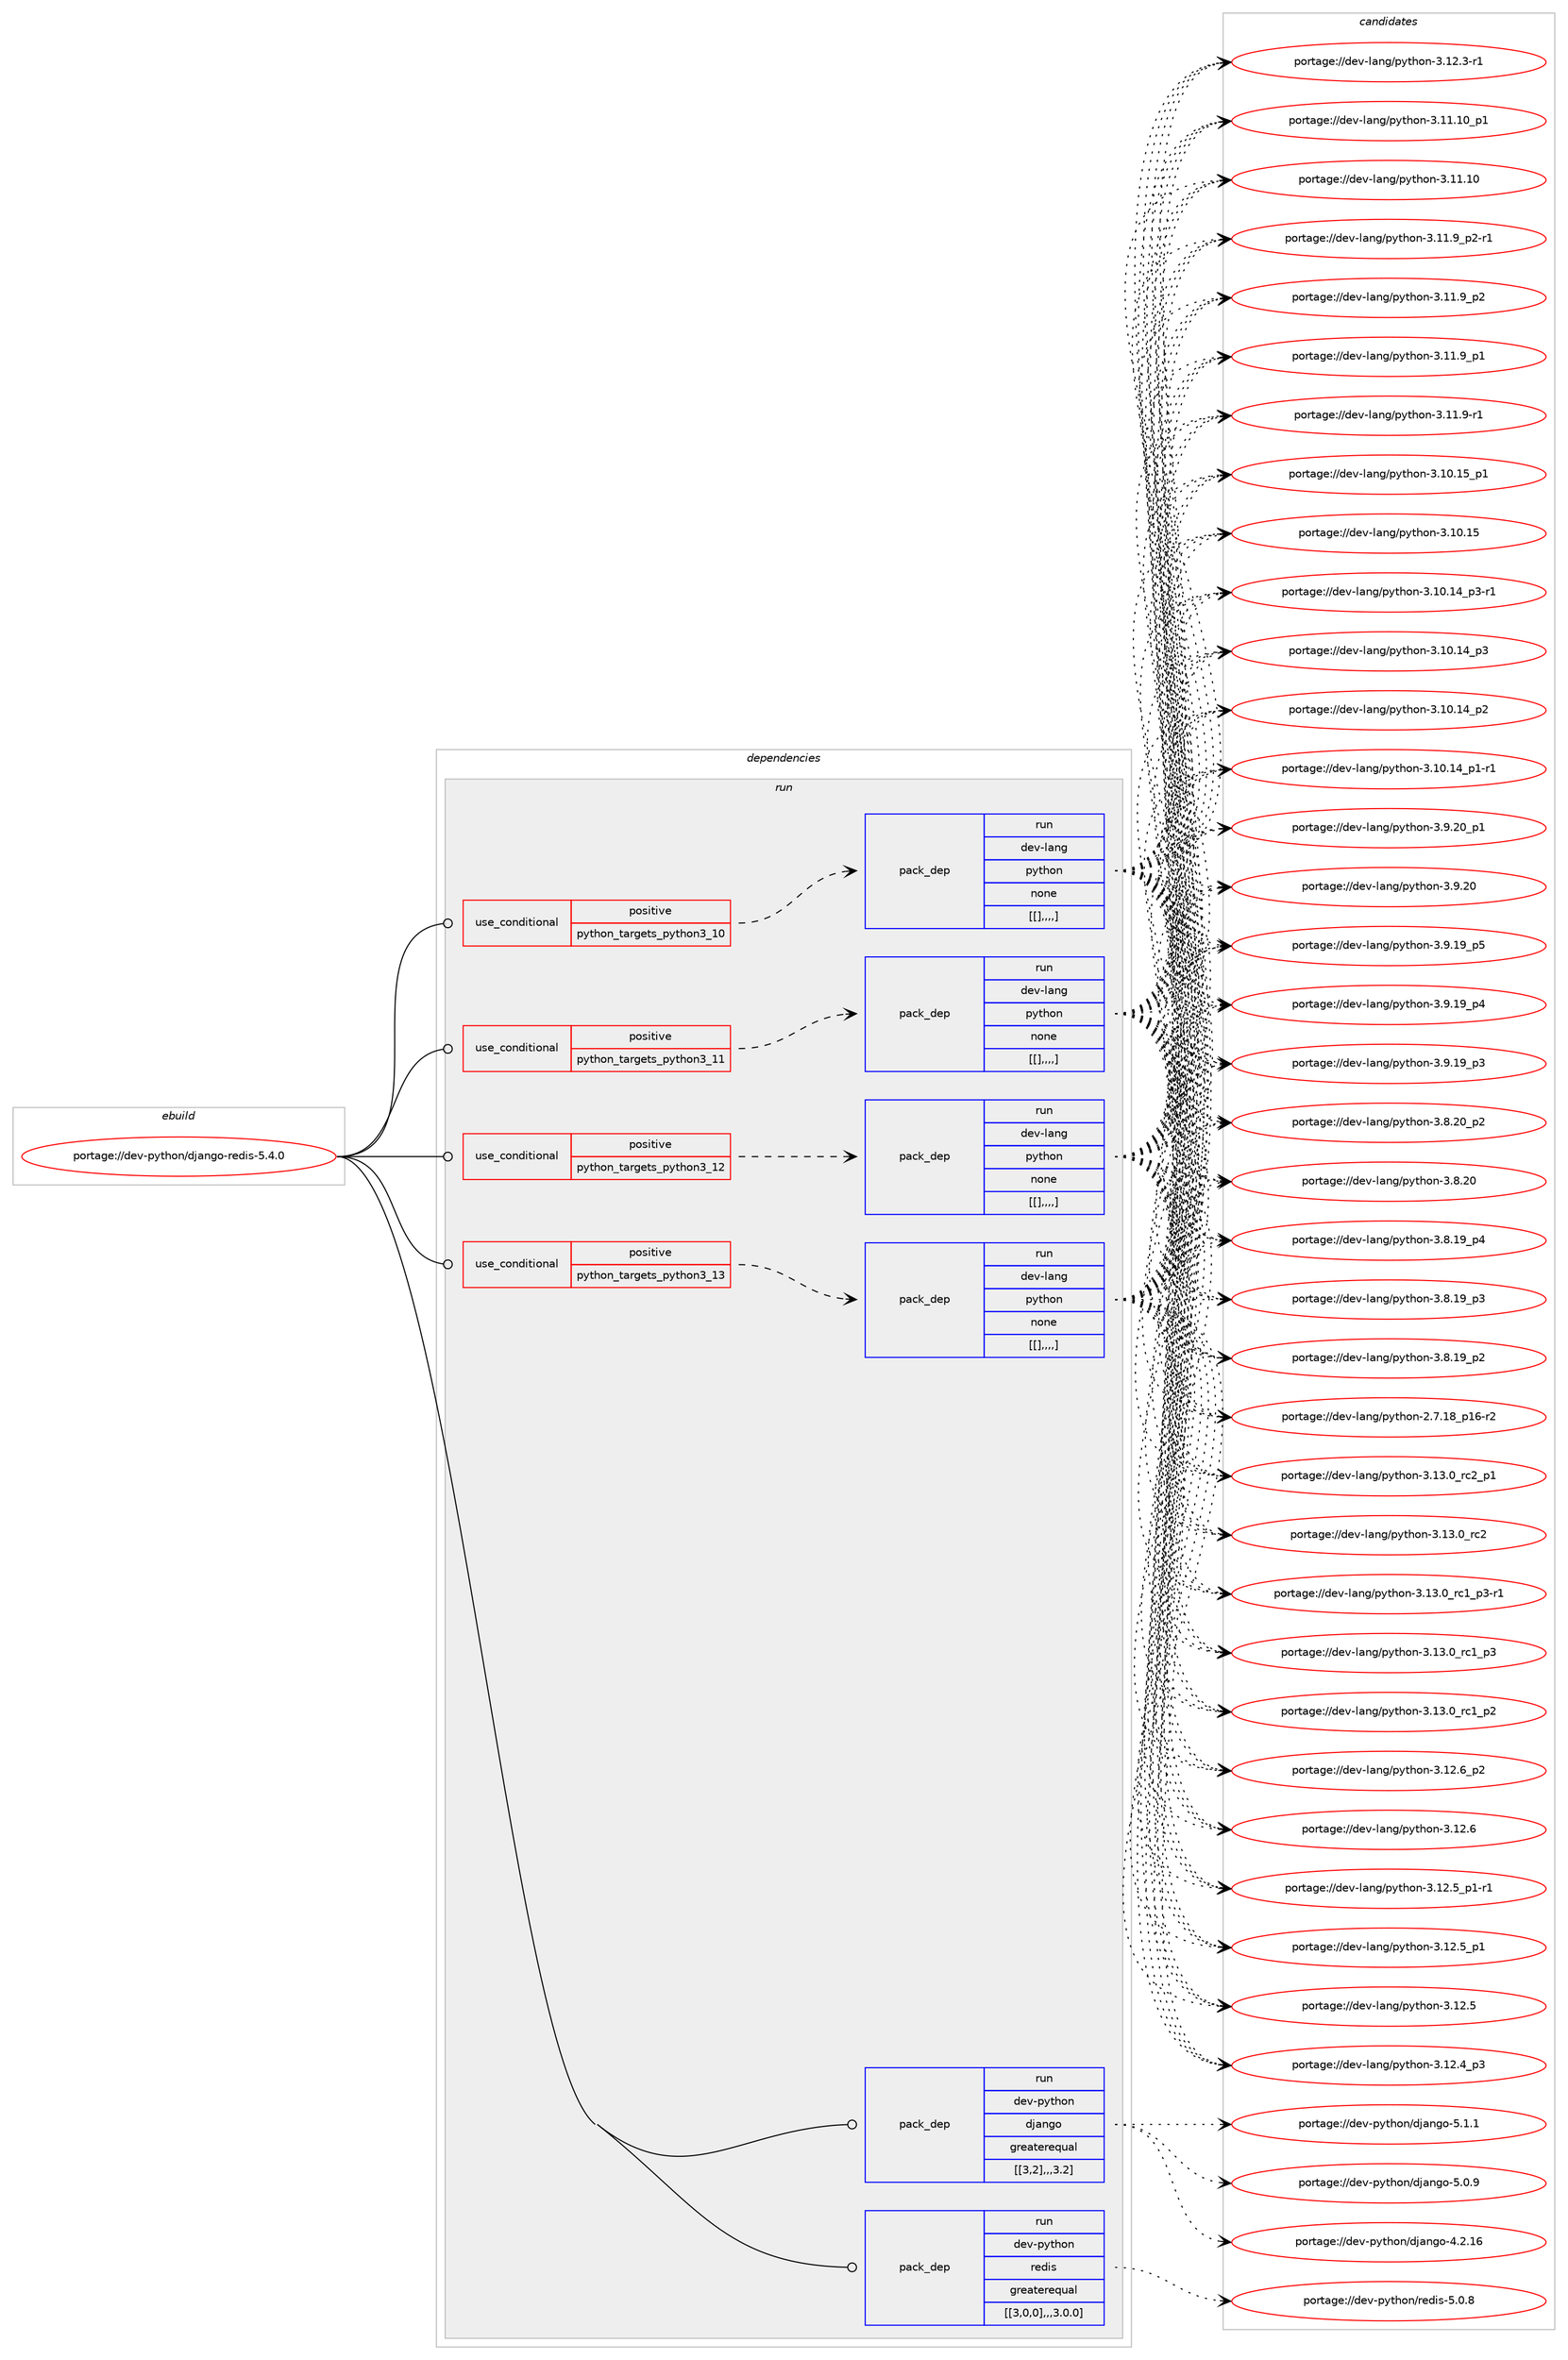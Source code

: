 digraph prolog {

# *************
# Graph options
# *************

newrank=true;
concentrate=true;
compound=true;
graph [rankdir=LR,fontname=Helvetica,fontsize=10,ranksep=1.5];#, ranksep=2.5, nodesep=0.2];
edge  [arrowhead=vee];
node  [fontname=Helvetica,fontsize=10];

# **********
# The ebuild
# **********

subgraph cluster_leftcol {
color=gray;
label=<<i>ebuild</i>>;
id [label="portage://dev-python/django-redis-5.4.0", color=red, width=4, href="../dev-python/django-redis-5.4.0.svg"];
}

# ****************
# The dependencies
# ****************

subgraph cluster_midcol {
color=gray;
label=<<i>dependencies</i>>;
subgraph cluster_compile {
fillcolor="#eeeeee";
style=filled;
label=<<i>compile</i>>;
}
subgraph cluster_compileandrun {
fillcolor="#eeeeee";
style=filled;
label=<<i>compile and run</i>>;
}
subgraph cluster_run {
fillcolor="#eeeeee";
style=filled;
label=<<i>run</i>>;
subgraph cond33527 {
dependency147127 [label=<<TABLE BORDER="0" CELLBORDER="1" CELLSPACING="0" CELLPADDING="4"><TR><TD ROWSPAN="3" CELLPADDING="10">use_conditional</TD></TR><TR><TD>positive</TD></TR><TR><TD>python_targets_python3_10</TD></TR></TABLE>>, shape=none, color=red];
subgraph pack112388 {
dependency147128 [label=<<TABLE BORDER="0" CELLBORDER="1" CELLSPACING="0" CELLPADDING="4" WIDTH="220"><TR><TD ROWSPAN="6" CELLPADDING="30">pack_dep</TD></TR><TR><TD WIDTH="110">run</TD></TR><TR><TD>dev-lang</TD></TR><TR><TD>python</TD></TR><TR><TD>none</TD></TR><TR><TD>[[],,,,]</TD></TR></TABLE>>, shape=none, color=blue];
}
dependency147127:e -> dependency147128:w [weight=20,style="dashed",arrowhead="vee"];
}
id:e -> dependency147127:w [weight=20,style="solid",arrowhead="odot"];
subgraph cond33528 {
dependency147129 [label=<<TABLE BORDER="0" CELLBORDER="1" CELLSPACING="0" CELLPADDING="4"><TR><TD ROWSPAN="3" CELLPADDING="10">use_conditional</TD></TR><TR><TD>positive</TD></TR><TR><TD>python_targets_python3_11</TD></TR></TABLE>>, shape=none, color=red];
subgraph pack112389 {
dependency147130 [label=<<TABLE BORDER="0" CELLBORDER="1" CELLSPACING="0" CELLPADDING="4" WIDTH="220"><TR><TD ROWSPAN="6" CELLPADDING="30">pack_dep</TD></TR><TR><TD WIDTH="110">run</TD></TR><TR><TD>dev-lang</TD></TR><TR><TD>python</TD></TR><TR><TD>none</TD></TR><TR><TD>[[],,,,]</TD></TR></TABLE>>, shape=none, color=blue];
}
dependency147129:e -> dependency147130:w [weight=20,style="dashed",arrowhead="vee"];
}
id:e -> dependency147129:w [weight=20,style="solid",arrowhead="odot"];
subgraph cond33529 {
dependency147131 [label=<<TABLE BORDER="0" CELLBORDER="1" CELLSPACING="0" CELLPADDING="4"><TR><TD ROWSPAN="3" CELLPADDING="10">use_conditional</TD></TR><TR><TD>positive</TD></TR><TR><TD>python_targets_python3_12</TD></TR></TABLE>>, shape=none, color=red];
subgraph pack112390 {
dependency147132 [label=<<TABLE BORDER="0" CELLBORDER="1" CELLSPACING="0" CELLPADDING="4" WIDTH="220"><TR><TD ROWSPAN="6" CELLPADDING="30">pack_dep</TD></TR><TR><TD WIDTH="110">run</TD></TR><TR><TD>dev-lang</TD></TR><TR><TD>python</TD></TR><TR><TD>none</TD></TR><TR><TD>[[],,,,]</TD></TR></TABLE>>, shape=none, color=blue];
}
dependency147131:e -> dependency147132:w [weight=20,style="dashed",arrowhead="vee"];
}
id:e -> dependency147131:w [weight=20,style="solid",arrowhead="odot"];
subgraph cond33530 {
dependency147133 [label=<<TABLE BORDER="0" CELLBORDER="1" CELLSPACING="0" CELLPADDING="4"><TR><TD ROWSPAN="3" CELLPADDING="10">use_conditional</TD></TR><TR><TD>positive</TD></TR><TR><TD>python_targets_python3_13</TD></TR></TABLE>>, shape=none, color=red];
subgraph pack112391 {
dependency147134 [label=<<TABLE BORDER="0" CELLBORDER="1" CELLSPACING="0" CELLPADDING="4" WIDTH="220"><TR><TD ROWSPAN="6" CELLPADDING="30">pack_dep</TD></TR><TR><TD WIDTH="110">run</TD></TR><TR><TD>dev-lang</TD></TR><TR><TD>python</TD></TR><TR><TD>none</TD></TR><TR><TD>[[],,,,]</TD></TR></TABLE>>, shape=none, color=blue];
}
dependency147133:e -> dependency147134:w [weight=20,style="dashed",arrowhead="vee"];
}
id:e -> dependency147133:w [weight=20,style="solid",arrowhead="odot"];
subgraph pack112392 {
dependency147135 [label=<<TABLE BORDER="0" CELLBORDER="1" CELLSPACING="0" CELLPADDING="4" WIDTH="220"><TR><TD ROWSPAN="6" CELLPADDING="30">pack_dep</TD></TR><TR><TD WIDTH="110">run</TD></TR><TR><TD>dev-python</TD></TR><TR><TD>django</TD></TR><TR><TD>greaterequal</TD></TR><TR><TD>[[3,2],,,3.2]</TD></TR></TABLE>>, shape=none, color=blue];
}
id:e -> dependency147135:w [weight=20,style="solid",arrowhead="odot"];
subgraph pack112393 {
dependency147136 [label=<<TABLE BORDER="0" CELLBORDER="1" CELLSPACING="0" CELLPADDING="4" WIDTH="220"><TR><TD ROWSPAN="6" CELLPADDING="30">pack_dep</TD></TR><TR><TD WIDTH="110">run</TD></TR><TR><TD>dev-python</TD></TR><TR><TD>redis</TD></TR><TR><TD>greaterequal</TD></TR><TR><TD>[[3,0,0],,,3.0.0]</TD></TR></TABLE>>, shape=none, color=blue];
}
id:e -> dependency147136:w [weight=20,style="solid",arrowhead="odot"];
}
}

# **************
# The candidates
# **************

subgraph cluster_choices {
rank=same;
color=gray;
label=<<i>candidates</i>>;

subgraph choice112388 {
color=black;
nodesep=1;
choice100101118451089711010347112121116104111110455146495146489511499509511249 [label="portage://dev-lang/python-3.13.0_rc2_p1", color=red, width=4,href="../dev-lang/python-3.13.0_rc2_p1.svg"];
choice10010111845108971101034711212111610411111045514649514648951149950 [label="portage://dev-lang/python-3.13.0_rc2", color=red, width=4,href="../dev-lang/python-3.13.0_rc2.svg"];
choice1001011184510897110103471121211161041111104551464951464895114994995112514511449 [label="portage://dev-lang/python-3.13.0_rc1_p3-r1", color=red, width=4,href="../dev-lang/python-3.13.0_rc1_p3-r1.svg"];
choice100101118451089711010347112121116104111110455146495146489511499499511251 [label="portage://dev-lang/python-3.13.0_rc1_p3", color=red, width=4,href="../dev-lang/python-3.13.0_rc1_p3.svg"];
choice100101118451089711010347112121116104111110455146495146489511499499511250 [label="portage://dev-lang/python-3.13.0_rc1_p2", color=red, width=4,href="../dev-lang/python-3.13.0_rc1_p2.svg"];
choice100101118451089711010347112121116104111110455146495046549511250 [label="portage://dev-lang/python-3.12.6_p2", color=red, width=4,href="../dev-lang/python-3.12.6_p2.svg"];
choice10010111845108971101034711212111610411111045514649504654 [label="portage://dev-lang/python-3.12.6", color=red, width=4,href="../dev-lang/python-3.12.6.svg"];
choice1001011184510897110103471121211161041111104551464950465395112494511449 [label="portage://dev-lang/python-3.12.5_p1-r1", color=red, width=4,href="../dev-lang/python-3.12.5_p1-r1.svg"];
choice100101118451089711010347112121116104111110455146495046539511249 [label="portage://dev-lang/python-3.12.5_p1", color=red, width=4,href="../dev-lang/python-3.12.5_p1.svg"];
choice10010111845108971101034711212111610411111045514649504653 [label="portage://dev-lang/python-3.12.5", color=red, width=4,href="../dev-lang/python-3.12.5.svg"];
choice100101118451089711010347112121116104111110455146495046529511251 [label="portage://dev-lang/python-3.12.4_p3", color=red, width=4,href="../dev-lang/python-3.12.4_p3.svg"];
choice100101118451089711010347112121116104111110455146495046514511449 [label="portage://dev-lang/python-3.12.3-r1", color=red, width=4,href="../dev-lang/python-3.12.3-r1.svg"];
choice10010111845108971101034711212111610411111045514649494649489511249 [label="portage://dev-lang/python-3.11.10_p1", color=red, width=4,href="../dev-lang/python-3.11.10_p1.svg"];
choice1001011184510897110103471121211161041111104551464949464948 [label="portage://dev-lang/python-3.11.10", color=red, width=4,href="../dev-lang/python-3.11.10.svg"];
choice1001011184510897110103471121211161041111104551464949465795112504511449 [label="portage://dev-lang/python-3.11.9_p2-r1", color=red, width=4,href="../dev-lang/python-3.11.9_p2-r1.svg"];
choice100101118451089711010347112121116104111110455146494946579511250 [label="portage://dev-lang/python-3.11.9_p2", color=red, width=4,href="../dev-lang/python-3.11.9_p2.svg"];
choice100101118451089711010347112121116104111110455146494946579511249 [label="portage://dev-lang/python-3.11.9_p1", color=red, width=4,href="../dev-lang/python-3.11.9_p1.svg"];
choice100101118451089711010347112121116104111110455146494946574511449 [label="portage://dev-lang/python-3.11.9-r1", color=red, width=4,href="../dev-lang/python-3.11.9-r1.svg"];
choice10010111845108971101034711212111610411111045514649484649539511249 [label="portage://dev-lang/python-3.10.15_p1", color=red, width=4,href="../dev-lang/python-3.10.15_p1.svg"];
choice1001011184510897110103471121211161041111104551464948464953 [label="portage://dev-lang/python-3.10.15", color=red, width=4,href="../dev-lang/python-3.10.15.svg"];
choice100101118451089711010347112121116104111110455146494846495295112514511449 [label="portage://dev-lang/python-3.10.14_p3-r1", color=red, width=4,href="../dev-lang/python-3.10.14_p3-r1.svg"];
choice10010111845108971101034711212111610411111045514649484649529511251 [label="portage://dev-lang/python-3.10.14_p3", color=red, width=4,href="../dev-lang/python-3.10.14_p3.svg"];
choice10010111845108971101034711212111610411111045514649484649529511250 [label="portage://dev-lang/python-3.10.14_p2", color=red, width=4,href="../dev-lang/python-3.10.14_p2.svg"];
choice100101118451089711010347112121116104111110455146494846495295112494511449 [label="portage://dev-lang/python-3.10.14_p1-r1", color=red, width=4,href="../dev-lang/python-3.10.14_p1-r1.svg"];
choice100101118451089711010347112121116104111110455146574650489511249 [label="portage://dev-lang/python-3.9.20_p1", color=red, width=4,href="../dev-lang/python-3.9.20_p1.svg"];
choice10010111845108971101034711212111610411111045514657465048 [label="portage://dev-lang/python-3.9.20", color=red, width=4,href="../dev-lang/python-3.9.20.svg"];
choice100101118451089711010347112121116104111110455146574649579511253 [label="portage://dev-lang/python-3.9.19_p5", color=red, width=4,href="../dev-lang/python-3.9.19_p5.svg"];
choice100101118451089711010347112121116104111110455146574649579511252 [label="portage://dev-lang/python-3.9.19_p4", color=red, width=4,href="../dev-lang/python-3.9.19_p4.svg"];
choice100101118451089711010347112121116104111110455146574649579511251 [label="portage://dev-lang/python-3.9.19_p3", color=red, width=4,href="../dev-lang/python-3.9.19_p3.svg"];
choice100101118451089711010347112121116104111110455146564650489511250 [label="portage://dev-lang/python-3.8.20_p2", color=red, width=4,href="../dev-lang/python-3.8.20_p2.svg"];
choice10010111845108971101034711212111610411111045514656465048 [label="portage://dev-lang/python-3.8.20", color=red, width=4,href="../dev-lang/python-3.8.20.svg"];
choice100101118451089711010347112121116104111110455146564649579511252 [label="portage://dev-lang/python-3.8.19_p4", color=red, width=4,href="../dev-lang/python-3.8.19_p4.svg"];
choice100101118451089711010347112121116104111110455146564649579511251 [label="portage://dev-lang/python-3.8.19_p3", color=red, width=4,href="../dev-lang/python-3.8.19_p3.svg"];
choice100101118451089711010347112121116104111110455146564649579511250 [label="portage://dev-lang/python-3.8.19_p2", color=red, width=4,href="../dev-lang/python-3.8.19_p2.svg"];
choice100101118451089711010347112121116104111110455046554649569511249544511450 [label="portage://dev-lang/python-2.7.18_p16-r2", color=red, width=4,href="../dev-lang/python-2.7.18_p16-r2.svg"];
dependency147128:e -> choice100101118451089711010347112121116104111110455146495146489511499509511249:w [style=dotted,weight="100"];
dependency147128:e -> choice10010111845108971101034711212111610411111045514649514648951149950:w [style=dotted,weight="100"];
dependency147128:e -> choice1001011184510897110103471121211161041111104551464951464895114994995112514511449:w [style=dotted,weight="100"];
dependency147128:e -> choice100101118451089711010347112121116104111110455146495146489511499499511251:w [style=dotted,weight="100"];
dependency147128:e -> choice100101118451089711010347112121116104111110455146495146489511499499511250:w [style=dotted,weight="100"];
dependency147128:e -> choice100101118451089711010347112121116104111110455146495046549511250:w [style=dotted,weight="100"];
dependency147128:e -> choice10010111845108971101034711212111610411111045514649504654:w [style=dotted,weight="100"];
dependency147128:e -> choice1001011184510897110103471121211161041111104551464950465395112494511449:w [style=dotted,weight="100"];
dependency147128:e -> choice100101118451089711010347112121116104111110455146495046539511249:w [style=dotted,weight="100"];
dependency147128:e -> choice10010111845108971101034711212111610411111045514649504653:w [style=dotted,weight="100"];
dependency147128:e -> choice100101118451089711010347112121116104111110455146495046529511251:w [style=dotted,weight="100"];
dependency147128:e -> choice100101118451089711010347112121116104111110455146495046514511449:w [style=dotted,weight="100"];
dependency147128:e -> choice10010111845108971101034711212111610411111045514649494649489511249:w [style=dotted,weight="100"];
dependency147128:e -> choice1001011184510897110103471121211161041111104551464949464948:w [style=dotted,weight="100"];
dependency147128:e -> choice1001011184510897110103471121211161041111104551464949465795112504511449:w [style=dotted,weight="100"];
dependency147128:e -> choice100101118451089711010347112121116104111110455146494946579511250:w [style=dotted,weight="100"];
dependency147128:e -> choice100101118451089711010347112121116104111110455146494946579511249:w [style=dotted,weight="100"];
dependency147128:e -> choice100101118451089711010347112121116104111110455146494946574511449:w [style=dotted,weight="100"];
dependency147128:e -> choice10010111845108971101034711212111610411111045514649484649539511249:w [style=dotted,weight="100"];
dependency147128:e -> choice1001011184510897110103471121211161041111104551464948464953:w [style=dotted,weight="100"];
dependency147128:e -> choice100101118451089711010347112121116104111110455146494846495295112514511449:w [style=dotted,weight="100"];
dependency147128:e -> choice10010111845108971101034711212111610411111045514649484649529511251:w [style=dotted,weight="100"];
dependency147128:e -> choice10010111845108971101034711212111610411111045514649484649529511250:w [style=dotted,weight="100"];
dependency147128:e -> choice100101118451089711010347112121116104111110455146494846495295112494511449:w [style=dotted,weight="100"];
dependency147128:e -> choice100101118451089711010347112121116104111110455146574650489511249:w [style=dotted,weight="100"];
dependency147128:e -> choice10010111845108971101034711212111610411111045514657465048:w [style=dotted,weight="100"];
dependency147128:e -> choice100101118451089711010347112121116104111110455146574649579511253:w [style=dotted,weight="100"];
dependency147128:e -> choice100101118451089711010347112121116104111110455146574649579511252:w [style=dotted,weight="100"];
dependency147128:e -> choice100101118451089711010347112121116104111110455146574649579511251:w [style=dotted,weight="100"];
dependency147128:e -> choice100101118451089711010347112121116104111110455146564650489511250:w [style=dotted,weight="100"];
dependency147128:e -> choice10010111845108971101034711212111610411111045514656465048:w [style=dotted,weight="100"];
dependency147128:e -> choice100101118451089711010347112121116104111110455146564649579511252:w [style=dotted,weight="100"];
dependency147128:e -> choice100101118451089711010347112121116104111110455146564649579511251:w [style=dotted,weight="100"];
dependency147128:e -> choice100101118451089711010347112121116104111110455146564649579511250:w [style=dotted,weight="100"];
dependency147128:e -> choice100101118451089711010347112121116104111110455046554649569511249544511450:w [style=dotted,weight="100"];
}
subgraph choice112389 {
color=black;
nodesep=1;
choice100101118451089711010347112121116104111110455146495146489511499509511249 [label="portage://dev-lang/python-3.13.0_rc2_p1", color=red, width=4,href="../dev-lang/python-3.13.0_rc2_p1.svg"];
choice10010111845108971101034711212111610411111045514649514648951149950 [label="portage://dev-lang/python-3.13.0_rc2", color=red, width=4,href="../dev-lang/python-3.13.0_rc2.svg"];
choice1001011184510897110103471121211161041111104551464951464895114994995112514511449 [label="portage://dev-lang/python-3.13.0_rc1_p3-r1", color=red, width=4,href="../dev-lang/python-3.13.0_rc1_p3-r1.svg"];
choice100101118451089711010347112121116104111110455146495146489511499499511251 [label="portage://dev-lang/python-3.13.0_rc1_p3", color=red, width=4,href="../dev-lang/python-3.13.0_rc1_p3.svg"];
choice100101118451089711010347112121116104111110455146495146489511499499511250 [label="portage://dev-lang/python-3.13.0_rc1_p2", color=red, width=4,href="../dev-lang/python-3.13.0_rc1_p2.svg"];
choice100101118451089711010347112121116104111110455146495046549511250 [label="portage://dev-lang/python-3.12.6_p2", color=red, width=4,href="../dev-lang/python-3.12.6_p2.svg"];
choice10010111845108971101034711212111610411111045514649504654 [label="portage://dev-lang/python-3.12.6", color=red, width=4,href="../dev-lang/python-3.12.6.svg"];
choice1001011184510897110103471121211161041111104551464950465395112494511449 [label="portage://dev-lang/python-3.12.5_p1-r1", color=red, width=4,href="../dev-lang/python-3.12.5_p1-r1.svg"];
choice100101118451089711010347112121116104111110455146495046539511249 [label="portage://dev-lang/python-3.12.5_p1", color=red, width=4,href="../dev-lang/python-3.12.5_p1.svg"];
choice10010111845108971101034711212111610411111045514649504653 [label="portage://dev-lang/python-3.12.5", color=red, width=4,href="../dev-lang/python-3.12.5.svg"];
choice100101118451089711010347112121116104111110455146495046529511251 [label="portage://dev-lang/python-3.12.4_p3", color=red, width=4,href="../dev-lang/python-3.12.4_p3.svg"];
choice100101118451089711010347112121116104111110455146495046514511449 [label="portage://dev-lang/python-3.12.3-r1", color=red, width=4,href="../dev-lang/python-3.12.3-r1.svg"];
choice10010111845108971101034711212111610411111045514649494649489511249 [label="portage://dev-lang/python-3.11.10_p1", color=red, width=4,href="../dev-lang/python-3.11.10_p1.svg"];
choice1001011184510897110103471121211161041111104551464949464948 [label="portage://dev-lang/python-3.11.10", color=red, width=4,href="../dev-lang/python-3.11.10.svg"];
choice1001011184510897110103471121211161041111104551464949465795112504511449 [label="portage://dev-lang/python-3.11.9_p2-r1", color=red, width=4,href="../dev-lang/python-3.11.9_p2-r1.svg"];
choice100101118451089711010347112121116104111110455146494946579511250 [label="portage://dev-lang/python-3.11.9_p2", color=red, width=4,href="../dev-lang/python-3.11.9_p2.svg"];
choice100101118451089711010347112121116104111110455146494946579511249 [label="portage://dev-lang/python-3.11.9_p1", color=red, width=4,href="../dev-lang/python-3.11.9_p1.svg"];
choice100101118451089711010347112121116104111110455146494946574511449 [label="portage://dev-lang/python-3.11.9-r1", color=red, width=4,href="../dev-lang/python-3.11.9-r1.svg"];
choice10010111845108971101034711212111610411111045514649484649539511249 [label="portage://dev-lang/python-3.10.15_p1", color=red, width=4,href="../dev-lang/python-3.10.15_p1.svg"];
choice1001011184510897110103471121211161041111104551464948464953 [label="portage://dev-lang/python-3.10.15", color=red, width=4,href="../dev-lang/python-3.10.15.svg"];
choice100101118451089711010347112121116104111110455146494846495295112514511449 [label="portage://dev-lang/python-3.10.14_p3-r1", color=red, width=4,href="../dev-lang/python-3.10.14_p3-r1.svg"];
choice10010111845108971101034711212111610411111045514649484649529511251 [label="portage://dev-lang/python-3.10.14_p3", color=red, width=4,href="../dev-lang/python-3.10.14_p3.svg"];
choice10010111845108971101034711212111610411111045514649484649529511250 [label="portage://dev-lang/python-3.10.14_p2", color=red, width=4,href="../dev-lang/python-3.10.14_p2.svg"];
choice100101118451089711010347112121116104111110455146494846495295112494511449 [label="portage://dev-lang/python-3.10.14_p1-r1", color=red, width=4,href="../dev-lang/python-3.10.14_p1-r1.svg"];
choice100101118451089711010347112121116104111110455146574650489511249 [label="portage://dev-lang/python-3.9.20_p1", color=red, width=4,href="../dev-lang/python-3.9.20_p1.svg"];
choice10010111845108971101034711212111610411111045514657465048 [label="portage://dev-lang/python-3.9.20", color=red, width=4,href="../dev-lang/python-3.9.20.svg"];
choice100101118451089711010347112121116104111110455146574649579511253 [label="portage://dev-lang/python-3.9.19_p5", color=red, width=4,href="../dev-lang/python-3.9.19_p5.svg"];
choice100101118451089711010347112121116104111110455146574649579511252 [label="portage://dev-lang/python-3.9.19_p4", color=red, width=4,href="../dev-lang/python-3.9.19_p4.svg"];
choice100101118451089711010347112121116104111110455146574649579511251 [label="portage://dev-lang/python-3.9.19_p3", color=red, width=4,href="../dev-lang/python-3.9.19_p3.svg"];
choice100101118451089711010347112121116104111110455146564650489511250 [label="portage://dev-lang/python-3.8.20_p2", color=red, width=4,href="../dev-lang/python-3.8.20_p2.svg"];
choice10010111845108971101034711212111610411111045514656465048 [label="portage://dev-lang/python-3.8.20", color=red, width=4,href="../dev-lang/python-3.8.20.svg"];
choice100101118451089711010347112121116104111110455146564649579511252 [label="portage://dev-lang/python-3.8.19_p4", color=red, width=4,href="../dev-lang/python-3.8.19_p4.svg"];
choice100101118451089711010347112121116104111110455146564649579511251 [label="portage://dev-lang/python-3.8.19_p3", color=red, width=4,href="../dev-lang/python-3.8.19_p3.svg"];
choice100101118451089711010347112121116104111110455146564649579511250 [label="portage://dev-lang/python-3.8.19_p2", color=red, width=4,href="../dev-lang/python-3.8.19_p2.svg"];
choice100101118451089711010347112121116104111110455046554649569511249544511450 [label="portage://dev-lang/python-2.7.18_p16-r2", color=red, width=4,href="../dev-lang/python-2.7.18_p16-r2.svg"];
dependency147130:e -> choice100101118451089711010347112121116104111110455146495146489511499509511249:w [style=dotted,weight="100"];
dependency147130:e -> choice10010111845108971101034711212111610411111045514649514648951149950:w [style=dotted,weight="100"];
dependency147130:e -> choice1001011184510897110103471121211161041111104551464951464895114994995112514511449:w [style=dotted,weight="100"];
dependency147130:e -> choice100101118451089711010347112121116104111110455146495146489511499499511251:w [style=dotted,weight="100"];
dependency147130:e -> choice100101118451089711010347112121116104111110455146495146489511499499511250:w [style=dotted,weight="100"];
dependency147130:e -> choice100101118451089711010347112121116104111110455146495046549511250:w [style=dotted,weight="100"];
dependency147130:e -> choice10010111845108971101034711212111610411111045514649504654:w [style=dotted,weight="100"];
dependency147130:e -> choice1001011184510897110103471121211161041111104551464950465395112494511449:w [style=dotted,weight="100"];
dependency147130:e -> choice100101118451089711010347112121116104111110455146495046539511249:w [style=dotted,weight="100"];
dependency147130:e -> choice10010111845108971101034711212111610411111045514649504653:w [style=dotted,weight="100"];
dependency147130:e -> choice100101118451089711010347112121116104111110455146495046529511251:w [style=dotted,weight="100"];
dependency147130:e -> choice100101118451089711010347112121116104111110455146495046514511449:w [style=dotted,weight="100"];
dependency147130:e -> choice10010111845108971101034711212111610411111045514649494649489511249:w [style=dotted,weight="100"];
dependency147130:e -> choice1001011184510897110103471121211161041111104551464949464948:w [style=dotted,weight="100"];
dependency147130:e -> choice1001011184510897110103471121211161041111104551464949465795112504511449:w [style=dotted,weight="100"];
dependency147130:e -> choice100101118451089711010347112121116104111110455146494946579511250:w [style=dotted,weight="100"];
dependency147130:e -> choice100101118451089711010347112121116104111110455146494946579511249:w [style=dotted,weight="100"];
dependency147130:e -> choice100101118451089711010347112121116104111110455146494946574511449:w [style=dotted,weight="100"];
dependency147130:e -> choice10010111845108971101034711212111610411111045514649484649539511249:w [style=dotted,weight="100"];
dependency147130:e -> choice1001011184510897110103471121211161041111104551464948464953:w [style=dotted,weight="100"];
dependency147130:e -> choice100101118451089711010347112121116104111110455146494846495295112514511449:w [style=dotted,weight="100"];
dependency147130:e -> choice10010111845108971101034711212111610411111045514649484649529511251:w [style=dotted,weight="100"];
dependency147130:e -> choice10010111845108971101034711212111610411111045514649484649529511250:w [style=dotted,weight="100"];
dependency147130:e -> choice100101118451089711010347112121116104111110455146494846495295112494511449:w [style=dotted,weight="100"];
dependency147130:e -> choice100101118451089711010347112121116104111110455146574650489511249:w [style=dotted,weight="100"];
dependency147130:e -> choice10010111845108971101034711212111610411111045514657465048:w [style=dotted,weight="100"];
dependency147130:e -> choice100101118451089711010347112121116104111110455146574649579511253:w [style=dotted,weight="100"];
dependency147130:e -> choice100101118451089711010347112121116104111110455146574649579511252:w [style=dotted,weight="100"];
dependency147130:e -> choice100101118451089711010347112121116104111110455146574649579511251:w [style=dotted,weight="100"];
dependency147130:e -> choice100101118451089711010347112121116104111110455146564650489511250:w [style=dotted,weight="100"];
dependency147130:e -> choice10010111845108971101034711212111610411111045514656465048:w [style=dotted,weight="100"];
dependency147130:e -> choice100101118451089711010347112121116104111110455146564649579511252:w [style=dotted,weight="100"];
dependency147130:e -> choice100101118451089711010347112121116104111110455146564649579511251:w [style=dotted,weight="100"];
dependency147130:e -> choice100101118451089711010347112121116104111110455146564649579511250:w [style=dotted,weight="100"];
dependency147130:e -> choice100101118451089711010347112121116104111110455046554649569511249544511450:w [style=dotted,weight="100"];
}
subgraph choice112390 {
color=black;
nodesep=1;
choice100101118451089711010347112121116104111110455146495146489511499509511249 [label="portage://dev-lang/python-3.13.0_rc2_p1", color=red, width=4,href="../dev-lang/python-3.13.0_rc2_p1.svg"];
choice10010111845108971101034711212111610411111045514649514648951149950 [label="portage://dev-lang/python-3.13.0_rc2", color=red, width=4,href="../dev-lang/python-3.13.0_rc2.svg"];
choice1001011184510897110103471121211161041111104551464951464895114994995112514511449 [label="portage://dev-lang/python-3.13.0_rc1_p3-r1", color=red, width=4,href="../dev-lang/python-3.13.0_rc1_p3-r1.svg"];
choice100101118451089711010347112121116104111110455146495146489511499499511251 [label="portage://dev-lang/python-3.13.0_rc1_p3", color=red, width=4,href="../dev-lang/python-3.13.0_rc1_p3.svg"];
choice100101118451089711010347112121116104111110455146495146489511499499511250 [label="portage://dev-lang/python-3.13.0_rc1_p2", color=red, width=4,href="../dev-lang/python-3.13.0_rc1_p2.svg"];
choice100101118451089711010347112121116104111110455146495046549511250 [label="portage://dev-lang/python-3.12.6_p2", color=red, width=4,href="../dev-lang/python-3.12.6_p2.svg"];
choice10010111845108971101034711212111610411111045514649504654 [label="portage://dev-lang/python-3.12.6", color=red, width=4,href="../dev-lang/python-3.12.6.svg"];
choice1001011184510897110103471121211161041111104551464950465395112494511449 [label="portage://dev-lang/python-3.12.5_p1-r1", color=red, width=4,href="../dev-lang/python-3.12.5_p1-r1.svg"];
choice100101118451089711010347112121116104111110455146495046539511249 [label="portage://dev-lang/python-3.12.5_p1", color=red, width=4,href="../dev-lang/python-3.12.5_p1.svg"];
choice10010111845108971101034711212111610411111045514649504653 [label="portage://dev-lang/python-3.12.5", color=red, width=4,href="../dev-lang/python-3.12.5.svg"];
choice100101118451089711010347112121116104111110455146495046529511251 [label="portage://dev-lang/python-3.12.4_p3", color=red, width=4,href="../dev-lang/python-3.12.4_p3.svg"];
choice100101118451089711010347112121116104111110455146495046514511449 [label="portage://dev-lang/python-3.12.3-r1", color=red, width=4,href="../dev-lang/python-3.12.3-r1.svg"];
choice10010111845108971101034711212111610411111045514649494649489511249 [label="portage://dev-lang/python-3.11.10_p1", color=red, width=4,href="../dev-lang/python-3.11.10_p1.svg"];
choice1001011184510897110103471121211161041111104551464949464948 [label="portage://dev-lang/python-3.11.10", color=red, width=4,href="../dev-lang/python-3.11.10.svg"];
choice1001011184510897110103471121211161041111104551464949465795112504511449 [label="portage://dev-lang/python-3.11.9_p2-r1", color=red, width=4,href="../dev-lang/python-3.11.9_p2-r1.svg"];
choice100101118451089711010347112121116104111110455146494946579511250 [label="portage://dev-lang/python-3.11.9_p2", color=red, width=4,href="../dev-lang/python-3.11.9_p2.svg"];
choice100101118451089711010347112121116104111110455146494946579511249 [label="portage://dev-lang/python-3.11.9_p1", color=red, width=4,href="../dev-lang/python-3.11.9_p1.svg"];
choice100101118451089711010347112121116104111110455146494946574511449 [label="portage://dev-lang/python-3.11.9-r1", color=red, width=4,href="../dev-lang/python-3.11.9-r1.svg"];
choice10010111845108971101034711212111610411111045514649484649539511249 [label="portage://dev-lang/python-3.10.15_p1", color=red, width=4,href="../dev-lang/python-3.10.15_p1.svg"];
choice1001011184510897110103471121211161041111104551464948464953 [label="portage://dev-lang/python-3.10.15", color=red, width=4,href="../dev-lang/python-3.10.15.svg"];
choice100101118451089711010347112121116104111110455146494846495295112514511449 [label="portage://dev-lang/python-3.10.14_p3-r1", color=red, width=4,href="../dev-lang/python-3.10.14_p3-r1.svg"];
choice10010111845108971101034711212111610411111045514649484649529511251 [label="portage://dev-lang/python-3.10.14_p3", color=red, width=4,href="../dev-lang/python-3.10.14_p3.svg"];
choice10010111845108971101034711212111610411111045514649484649529511250 [label="portage://dev-lang/python-3.10.14_p2", color=red, width=4,href="../dev-lang/python-3.10.14_p2.svg"];
choice100101118451089711010347112121116104111110455146494846495295112494511449 [label="portage://dev-lang/python-3.10.14_p1-r1", color=red, width=4,href="../dev-lang/python-3.10.14_p1-r1.svg"];
choice100101118451089711010347112121116104111110455146574650489511249 [label="portage://dev-lang/python-3.9.20_p1", color=red, width=4,href="../dev-lang/python-3.9.20_p1.svg"];
choice10010111845108971101034711212111610411111045514657465048 [label="portage://dev-lang/python-3.9.20", color=red, width=4,href="../dev-lang/python-3.9.20.svg"];
choice100101118451089711010347112121116104111110455146574649579511253 [label="portage://dev-lang/python-3.9.19_p5", color=red, width=4,href="../dev-lang/python-3.9.19_p5.svg"];
choice100101118451089711010347112121116104111110455146574649579511252 [label="portage://dev-lang/python-3.9.19_p4", color=red, width=4,href="../dev-lang/python-3.9.19_p4.svg"];
choice100101118451089711010347112121116104111110455146574649579511251 [label="portage://dev-lang/python-3.9.19_p3", color=red, width=4,href="../dev-lang/python-3.9.19_p3.svg"];
choice100101118451089711010347112121116104111110455146564650489511250 [label="portage://dev-lang/python-3.8.20_p2", color=red, width=4,href="../dev-lang/python-3.8.20_p2.svg"];
choice10010111845108971101034711212111610411111045514656465048 [label="portage://dev-lang/python-3.8.20", color=red, width=4,href="../dev-lang/python-3.8.20.svg"];
choice100101118451089711010347112121116104111110455146564649579511252 [label="portage://dev-lang/python-3.8.19_p4", color=red, width=4,href="../dev-lang/python-3.8.19_p4.svg"];
choice100101118451089711010347112121116104111110455146564649579511251 [label="portage://dev-lang/python-3.8.19_p3", color=red, width=4,href="../dev-lang/python-3.8.19_p3.svg"];
choice100101118451089711010347112121116104111110455146564649579511250 [label="portage://dev-lang/python-3.8.19_p2", color=red, width=4,href="../dev-lang/python-3.8.19_p2.svg"];
choice100101118451089711010347112121116104111110455046554649569511249544511450 [label="portage://dev-lang/python-2.7.18_p16-r2", color=red, width=4,href="../dev-lang/python-2.7.18_p16-r2.svg"];
dependency147132:e -> choice100101118451089711010347112121116104111110455146495146489511499509511249:w [style=dotted,weight="100"];
dependency147132:e -> choice10010111845108971101034711212111610411111045514649514648951149950:w [style=dotted,weight="100"];
dependency147132:e -> choice1001011184510897110103471121211161041111104551464951464895114994995112514511449:w [style=dotted,weight="100"];
dependency147132:e -> choice100101118451089711010347112121116104111110455146495146489511499499511251:w [style=dotted,weight="100"];
dependency147132:e -> choice100101118451089711010347112121116104111110455146495146489511499499511250:w [style=dotted,weight="100"];
dependency147132:e -> choice100101118451089711010347112121116104111110455146495046549511250:w [style=dotted,weight="100"];
dependency147132:e -> choice10010111845108971101034711212111610411111045514649504654:w [style=dotted,weight="100"];
dependency147132:e -> choice1001011184510897110103471121211161041111104551464950465395112494511449:w [style=dotted,weight="100"];
dependency147132:e -> choice100101118451089711010347112121116104111110455146495046539511249:w [style=dotted,weight="100"];
dependency147132:e -> choice10010111845108971101034711212111610411111045514649504653:w [style=dotted,weight="100"];
dependency147132:e -> choice100101118451089711010347112121116104111110455146495046529511251:w [style=dotted,weight="100"];
dependency147132:e -> choice100101118451089711010347112121116104111110455146495046514511449:w [style=dotted,weight="100"];
dependency147132:e -> choice10010111845108971101034711212111610411111045514649494649489511249:w [style=dotted,weight="100"];
dependency147132:e -> choice1001011184510897110103471121211161041111104551464949464948:w [style=dotted,weight="100"];
dependency147132:e -> choice1001011184510897110103471121211161041111104551464949465795112504511449:w [style=dotted,weight="100"];
dependency147132:e -> choice100101118451089711010347112121116104111110455146494946579511250:w [style=dotted,weight="100"];
dependency147132:e -> choice100101118451089711010347112121116104111110455146494946579511249:w [style=dotted,weight="100"];
dependency147132:e -> choice100101118451089711010347112121116104111110455146494946574511449:w [style=dotted,weight="100"];
dependency147132:e -> choice10010111845108971101034711212111610411111045514649484649539511249:w [style=dotted,weight="100"];
dependency147132:e -> choice1001011184510897110103471121211161041111104551464948464953:w [style=dotted,weight="100"];
dependency147132:e -> choice100101118451089711010347112121116104111110455146494846495295112514511449:w [style=dotted,weight="100"];
dependency147132:e -> choice10010111845108971101034711212111610411111045514649484649529511251:w [style=dotted,weight="100"];
dependency147132:e -> choice10010111845108971101034711212111610411111045514649484649529511250:w [style=dotted,weight="100"];
dependency147132:e -> choice100101118451089711010347112121116104111110455146494846495295112494511449:w [style=dotted,weight="100"];
dependency147132:e -> choice100101118451089711010347112121116104111110455146574650489511249:w [style=dotted,weight="100"];
dependency147132:e -> choice10010111845108971101034711212111610411111045514657465048:w [style=dotted,weight="100"];
dependency147132:e -> choice100101118451089711010347112121116104111110455146574649579511253:w [style=dotted,weight="100"];
dependency147132:e -> choice100101118451089711010347112121116104111110455146574649579511252:w [style=dotted,weight="100"];
dependency147132:e -> choice100101118451089711010347112121116104111110455146574649579511251:w [style=dotted,weight="100"];
dependency147132:e -> choice100101118451089711010347112121116104111110455146564650489511250:w [style=dotted,weight="100"];
dependency147132:e -> choice10010111845108971101034711212111610411111045514656465048:w [style=dotted,weight="100"];
dependency147132:e -> choice100101118451089711010347112121116104111110455146564649579511252:w [style=dotted,weight="100"];
dependency147132:e -> choice100101118451089711010347112121116104111110455146564649579511251:w [style=dotted,weight="100"];
dependency147132:e -> choice100101118451089711010347112121116104111110455146564649579511250:w [style=dotted,weight="100"];
dependency147132:e -> choice100101118451089711010347112121116104111110455046554649569511249544511450:w [style=dotted,weight="100"];
}
subgraph choice112391 {
color=black;
nodesep=1;
choice100101118451089711010347112121116104111110455146495146489511499509511249 [label="portage://dev-lang/python-3.13.0_rc2_p1", color=red, width=4,href="../dev-lang/python-3.13.0_rc2_p1.svg"];
choice10010111845108971101034711212111610411111045514649514648951149950 [label="portage://dev-lang/python-3.13.0_rc2", color=red, width=4,href="../dev-lang/python-3.13.0_rc2.svg"];
choice1001011184510897110103471121211161041111104551464951464895114994995112514511449 [label="portage://dev-lang/python-3.13.0_rc1_p3-r1", color=red, width=4,href="../dev-lang/python-3.13.0_rc1_p3-r1.svg"];
choice100101118451089711010347112121116104111110455146495146489511499499511251 [label="portage://dev-lang/python-3.13.0_rc1_p3", color=red, width=4,href="../dev-lang/python-3.13.0_rc1_p3.svg"];
choice100101118451089711010347112121116104111110455146495146489511499499511250 [label="portage://dev-lang/python-3.13.0_rc1_p2", color=red, width=4,href="../dev-lang/python-3.13.0_rc1_p2.svg"];
choice100101118451089711010347112121116104111110455146495046549511250 [label="portage://dev-lang/python-3.12.6_p2", color=red, width=4,href="../dev-lang/python-3.12.6_p2.svg"];
choice10010111845108971101034711212111610411111045514649504654 [label="portage://dev-lang/python-3.12.6", color=red, width=4,href="../dev-lang/python-3.12.6.svg"];
choice1001011184510897110103471121211161041111104551464950465395112494511449 [label="portage://dev-lang/python-3.12.5_p1-r1", color=red, width=4,href="../dev-lang/python-3.12.5_p1-r1.svg"];
choice100101118451089711010347112121116104111110455146495046539511249 [label="portage://dev-lang/python-3.12.5_p1", color=red, width=4,href="../dev-lang/python-3.12.5_p1.svg"];
choice10010111845108971101034711212111610411111045514649504653 [label="portage://dev-lang/python-3.12.5", color=red, width=4,href="../dev-lang/python-3.12.5.svg"];
choice100101118451089711010347112121116104111110455146495046529511251 [label="portage://dev-lang/python-3.12.4_p3", color=red, width=4,href="../dev-lang/python-3.12.4_p3.svg"];
choice100101118451089711010347112121116104111110455146495046514511449 [label="portage://dev-lang/python-3.12.3-r1", color=red, width=4,href="../dev-lang/python-3.12.3-r1.svg"];
choice10010111845108971101034711212111610411111045514649494649489511249 [label="portage://dev-lang/python-3.11.10_p1", color=red, width=4,href="../dev-lang/python-3.11.10_p1.svg"];
choice1001011184510897110103471121211161041111104551464949464948 [label="portage://dev-lang/python-3.11.10", color=red, width=4,href="../dev-lang/python-3.11.10.svg"];
choice1001011184510897110103471121211161041111104551464949465795112504511449 [label="portage://dev-lang/python-3.11.9_p2-r1", color=red, width=4,href="../dev-lang/python-3.11.9_p2-r1.svg"];
choice100101118451089711010347112121116104111110455146494946579511250 [label="portage://dev-lang/python-3.11.9_p2", color=red, width=4,href="../dev-lang/python-3.11.9_p2.svg"];
choice100101118451089711010347112121116104111110455146494946579511249 [label="portage://dev-lang/python-3.11.9_p1", color=red, width=4,href="../dev-lang/python-3.11.9_p1.svg"];
choice100101118451089711010347112121116104111110455146494946574511449 [label="portage://dev-lang/python-3.11.9-r1", color=red, width=4,href="../dev-lang/python-3.11.9-r1.svg"];
choice10010111845108971101034711212111610411111045514649484649539511249 [label="portage://dev-lang/python-3.10.15_p1", color=red, width=4,href="../dev-lang/python-3.10.15_p1.svg"];
choice1001011184510897110103471121211161041111104551464948464953 [label="portage://dev-lang/python-3.10.15", color=red, width=4,href="../dev-lang/python-3.10.15.svg"];
choice100101118451089711010347112121116104111110455146494846495295112514511449 [label="portage://dev-lang/python-3.10.14_p3-r1", color=red, width=4,href="../dev-lang/python-3.10.14_p3-r1.svg"];
choice10010111845108971101034711212111610411111045514649484649529511251 [label="portage://dev-lang/python-3.10.14_p3", color=red, width=4,href="../dev-lang/python-3.10.14_p3.svg"];
choice10010111845108971101034711212111610411111045514649484649529511250 [label="portage://dev-lang/python-3.10.14_p2", color=red, width=4,href="../dev-lang/python-3.10.14_p2.svg"];
choice100101118451089711010347112121116104111110455146494846495295112494511449 [label="portage://dev-lang/python-3.10.14_p1-r1", color=red, width=4,href="../dev-lang/python-3.10.14_p1-r1.svg"];
choice100101118451089711010347112121116104111110455146574650489511249 [label="portage://dev-lang/python-3.9.20_p1", color=red, width=4,href="../dev-lang/python-3.9.20_p1.svg"];
choice10010111845108971101034711212111610411111045514657465048 [label="portage://dev-lang/python-3.9.20", color=red, width=4,href="../dev-lang/python-3.9.20.svg"];
choice100101118451089711010347112121116104111110455146574649579511253 [label="portage://dev-lang/python-3.9.19_p5", color=red, width=4,href="../dev-lang/python-3.9.19_p5.svg"];
choice100101118451089711010347112121116104111110455146574649579511252 [label="portage://dev-lang/python-3.9.19_p4", color=red, width=4,href="../dev-lang/python-3.9.19_p4.svg"];
choice100101118451089711010347112121116104111110455146574649579511251 [label="portage://dev-lang/python-3.9.19_p3", color=red, width=4,href="../dev-lang/python-3.9.19_p3.svg"];
choice100101118451089711010347112121116104111110455146564650489511250 [label="portage://dev-lang/python-3.8.20_p2", color=red, width=4,href="../dev-lang/python-3.8.20_p2.svg"];
choice10010111845108971101034711212111610411111045514656465048 [label="portage://dev-lang/python-3.8.20", color=red, width=4,href="../dev-lang/python-3.8.20.svg"];
choice100101118451089711010347112121116104111110455146564649579511252 [label="portage://dev-lang/python-3.8.19_p4", color=red, width=4,href="../dev-lang/python-3.8.19_p4.svg"];
choice100101118451089711010347112121116104111110455146564649579511251 [label="portage://dev-lang/python-3.8.19_p3", color=red, width=4,href="../dev-lang/python-3.8.19_p3.svg"];
choice100101118451089711010347112121116104111110455146564649579511250 [label="portage://dev-lang/python-3.8.19_p2", color=red, width=4,href="../dev-lang/python-3.8.19_p2.svg"];
choice100101118451089711010347112121116104111110455046554649569511249544511450 [label="portage://dev-lang/python-2.7.18_p16-r2", color=red, width=4,href="../dev-lang/python-2.7.18_p16-r2.svg"];
dependency147134:e -> choice100101118451089711010347112121116104111110455146495146489511499509511249:w [style=dotted,weight="100"];
dependency147134:e -> choice10010111845108971101034711212111610411111045514649514648951149950:w [style=dotted,weight="100"];
dependency147134:e -> choice1001011184510897110103471121211161041111104551464951464895114994995112514511449:w [style=dotted,weight="100"];
dependency147134:e -> choice100101118451089711010347112121116104111110455146495146489511499499511251:w [style=dotted,weight="100"];
dependency147134:e -> choice100101118451089711010347112121116104111110455146495146489511499499511250:w [style=dotted,weight="100"];
dependency147134:e -> choice100101118451089711010347112121116104111110455146495046549511250:w [style=dotted,weight="100"];
dependency147134:e -> choice10010111845108971101034711212111610411111045514649504654:w [style=dotted,weight="100"];
dependency147134:e -> choice1001011184510897110103471121211161041111104551464950465395112494511449:w [style=dotted,weight="100"];
dependency147134:e -> choice100101118451089711010347112121116104111110455146495046539511249:w [style=dotted,weight="100"];
dependency147134:e -> choice10010111845108971101034711212111610411111045514649504653:w [style=dotted,weight="100"];
dependency147134:e -> choice100101118451089711010347112121116104111110455146495046529511251:w [style=dotted,weight="100"];
dependency147134:e -> choice100101118451089711010347112121116104111110455146495046514511449:w [style=dotted,weight="100"];
dependency147134:e -> choice10010111845108971101034711212111610411111045514649494649489511249:w [style=dotted,weight="100"];
dependency147134:e -> choice1001011184510897110103471121211161041111104551464949464948:w [style=dotted,weight="100"];
dependency147134:e -> choice1001011184510897110103471121211161041111104551464949465795112504511449:w [style=dotted,weight="100"];
dependency147134:e -> choice100101118451089711010347112121116104111110455146494946579511250:w [style=dotted,weight="100"];
dependency147134:e -> choice100101118451089711010347112121116104111110455146494946579511249:w [style=dotted,weight="100"];
dependency147134:e -> choice100101118451089711010347112121116104111110455146494946574511449:w [style=dotted,weight="100"];
dependency147134:e -> choice10010111845108971101034711212111610411111045514649484649539511249:w [style=dotted,weight="100"];
dependency147134:e -> choice1001011184510897110103471121211161041111104551464948464953:w [style=dotted,weight="100"];
dependency147134:e -> choice100101118451089711010347112121116104111110455146494846495295112514511449:w [style=dotted,weight="100"];
dependency147134:e -> choice10010111845108971101034711212111610411111045514649484649529511251:w [style=dotted,weight="100"];
dependency147134:e -> choice10010111845108971101034711212111610411111045514649484649529511250:w [style=dotted,weight="100"];
dependency147134:e -> choice100101118451089711010347112121116104111110455146494846495295112494511449:w [style=dotted,weight="100"];
dependency147134:e -> choice100101118451089711010347112121116104111110455146574650489511249:w [style=dotted,weight="100"];
dependency147134:e -> choice10010111845108971101034711212111610411111045514657465048:w [style=dotted,weight="100"];
dependency147134:e -> choice100101118451089711010347112121116104111110455146574649579511253:w [style=dotted,weight="100"];
dependency147134:e -> choice100101118451089711010347112121116104111110455146574649579511252:w [style=dotted,weight="100"];
dependency147134:e -> choice100101118451089711010347112121116104111110455146574649579511251:w [style=dotted,weight="100"];
dependency147134:e -> choice100101118451089711010347112121116104111110455146564650489511250:w [style=dotted,weight="100"];
dependency147134:e -> choice10010111845108971101034711212111610411111045514656465048:w [style=dotted,weight="100"];
dependency147134:e -> choice100101118451089711010347112121116104111110455146564649579511252:w [style=dotted,weight="100"];
dependency147134:e -> choice100101118451089711010347112121116104111110455146564649579511251:w [style=dotted,weight="100"];
dependency147134:e -> choice100101118451089711010347112121116104111110455146564649579511250:w [style=dotted,weight="100"];
dependency147134:e -> choice100101118451089711010347112121116104111110455046554649569511249544511450:w [style=dotted,weight="100"];
}
subgraph choice112392 {
color=black;
nodesep=1;
choice100101118451121211161041111104710010697110103111455346494649 [label="portage://dev-python/django-5.1.1", color=red, width=4,href="../dev-python/django-5.1.1.svg"];
choice100101118451121211161041111104710010697110103111455346484657 [label="portage://dev-python/django-5.0.9", color=red, width=4,href="../dev-python/django-5.0.9.svg"];
choice10010111845112121116104111110471001069711010311145524650464954 [label="portage://dev-python/django-4.2.16", color=red, width=4,href="../dev-python/django-4.2.16.svg"];
dependency147135:e -> choice100101118451121211161041111104710010697110103111455346494649:w [style=dotted,weight="100"];
dependency147135:e -> choice100101118451121211161041111104710010697110103111455346484657:w [style=dotted,weight="100"];
dependency147135:e -> choice10010111845112121116104111110471001069711010311145524650464954:w [style=dotted,weight="100"];
}
subgraph choice112393 {
color=black;
nodesep=1;
choice1001011184511212111610411111047114101100105115455346484656 [label="portage://dev-python/redis-5.0.8", color=red, width=4,href="../dev-python/redis-5.0.8.svg"];
dependency147136:e -> choice1001011184511212111610411111047114101100105115455346484656:w [style=dotted,weight="100"];
}
}

}
